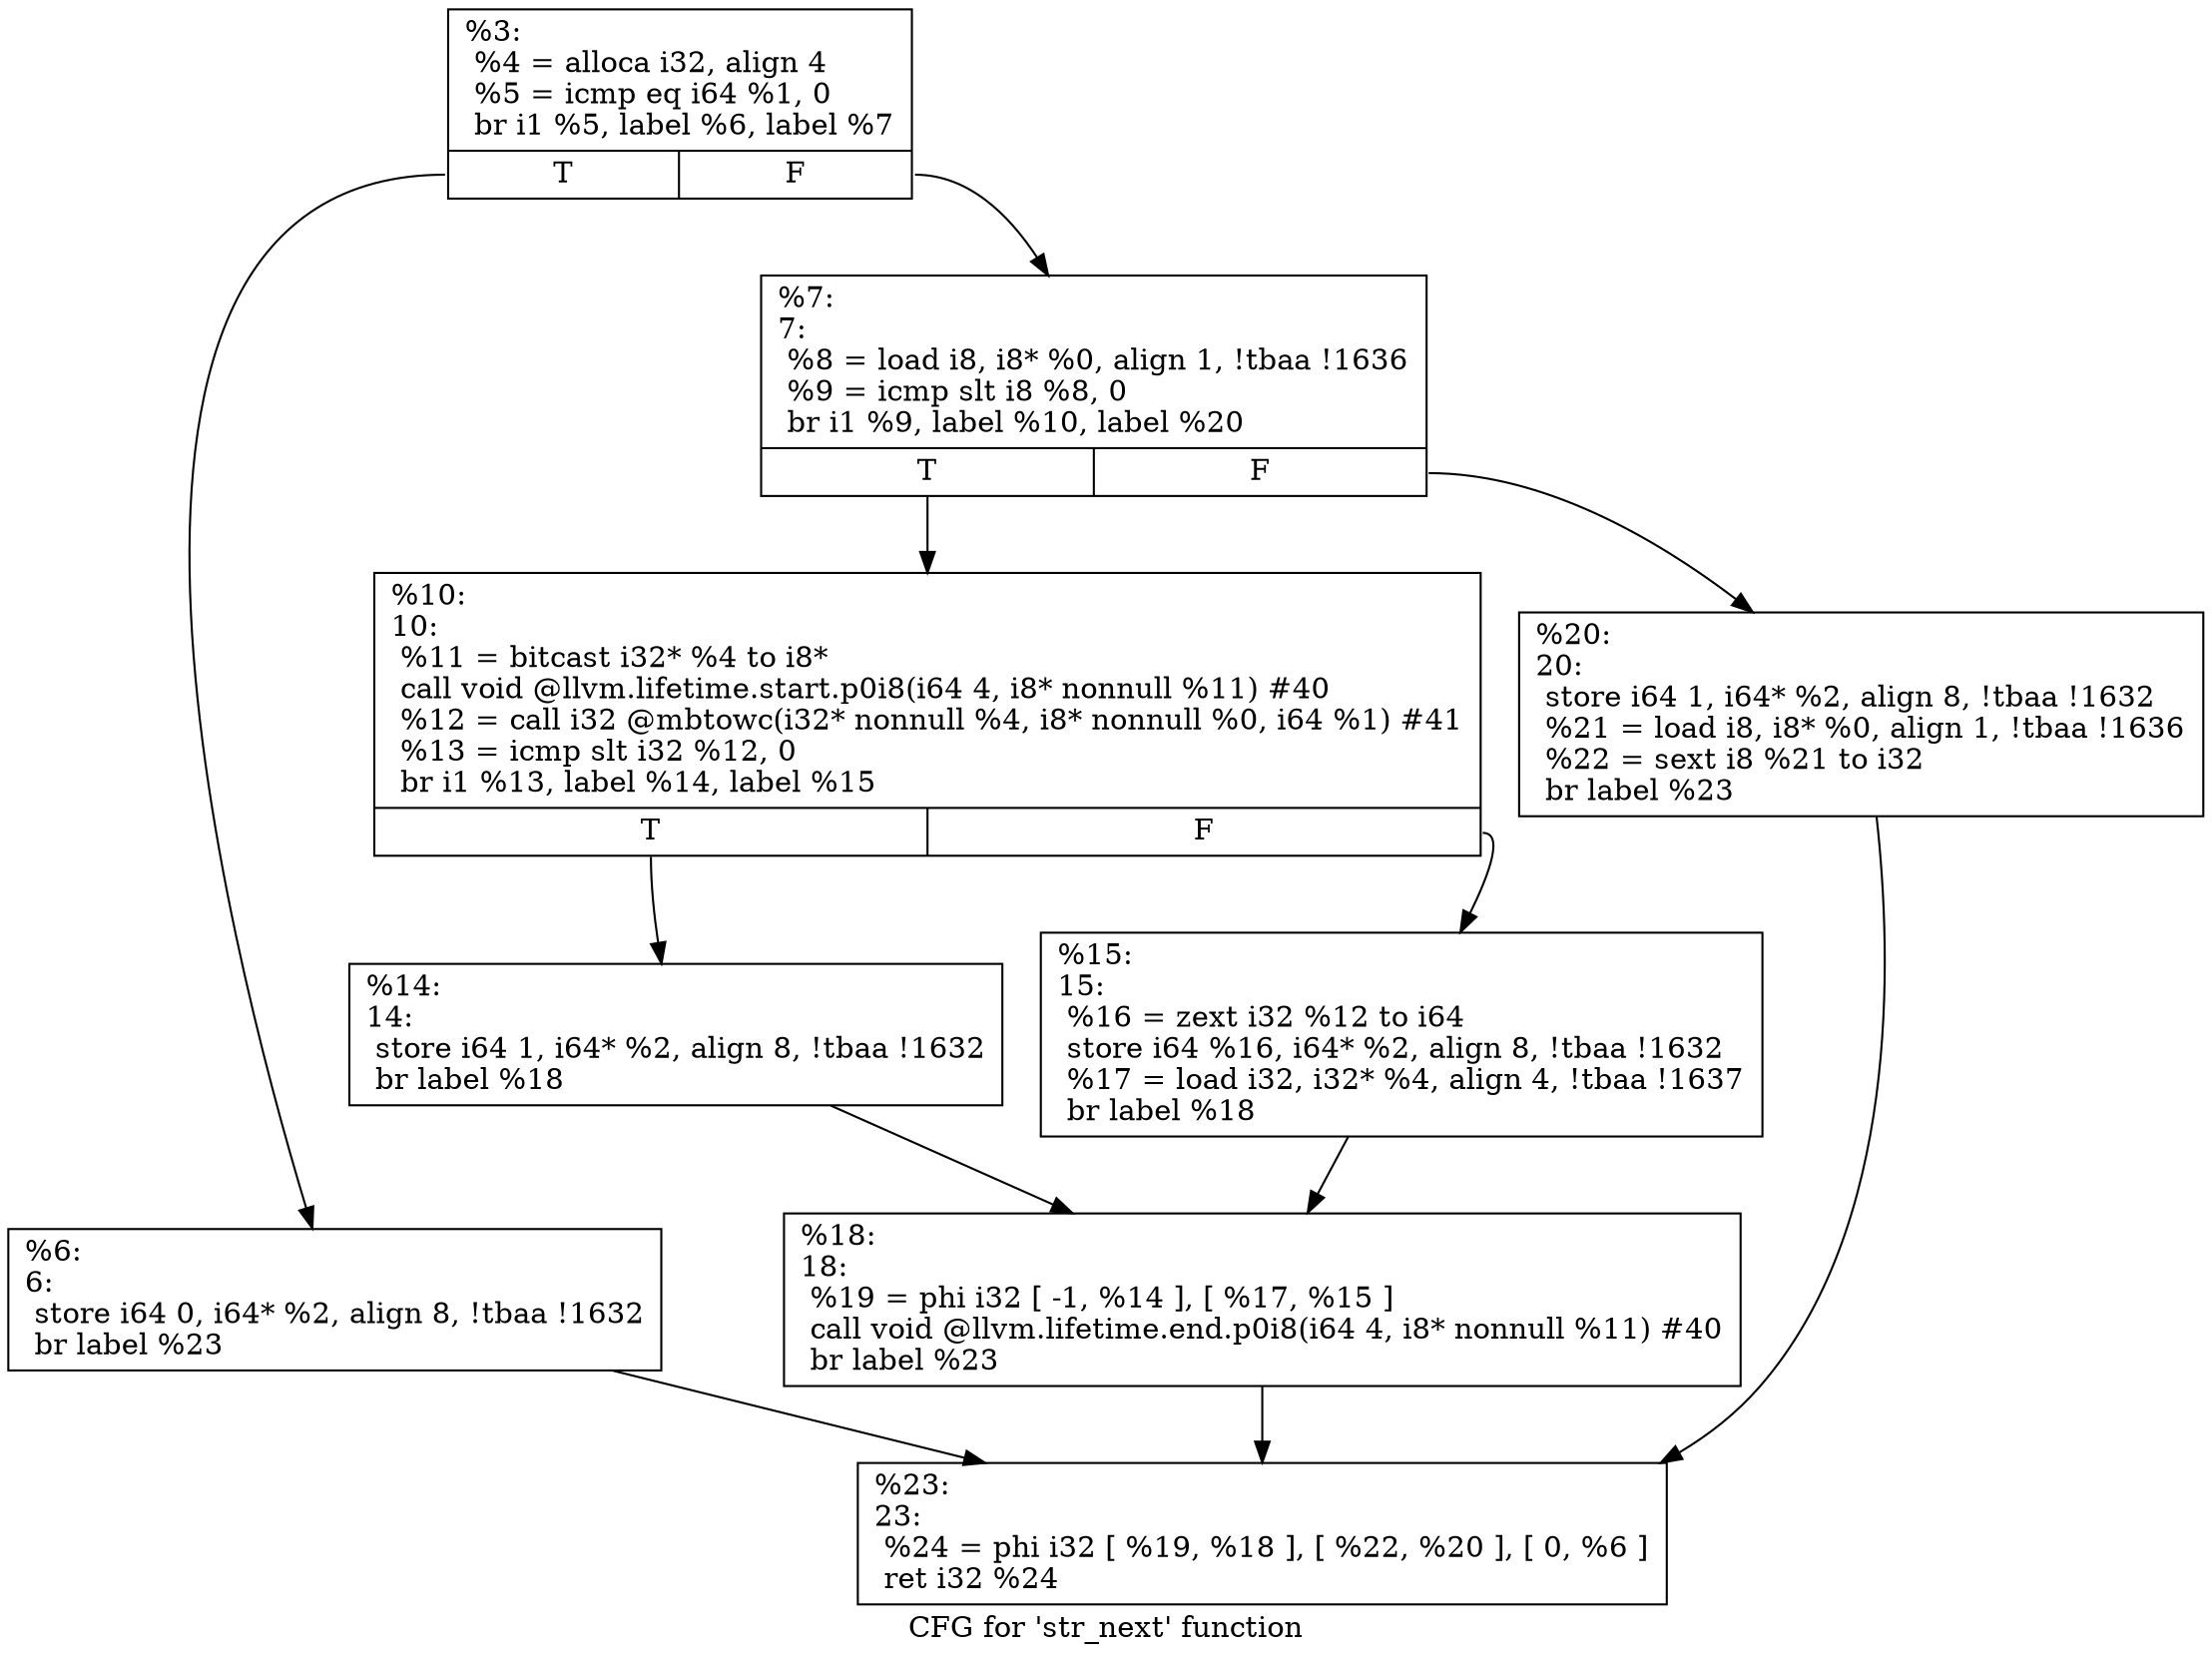 digraph "CFG for 'str_next' function" {
	label="CFG for 'str_next' function";

	Node0x1b24a80 [shape=record,label="{%3:\l  %4 = alloca i32, align 4\l  %5 = icmp eq i64 %1, 0\l  br i1 %5, label %6, label %7\l|{<s0>T|<s1>F}}"];
	Node0x1b24a80:s0 -> Node0x1b24ad0;
	Node0x1b24a80:s1 -> Node0x1b24b20;
	Node0x1b24ad0 [shape=record,label="{%6:\l6:                                                \l  store i64 0, i64* %2, align 8, !tbaa !1632\l  br label %23\l}"];
	Node0x1b24ad0 -> Node0x1b24d00;
	Node0x1b24b20 [shape=record,label="{%7:\l7:                                                \l  %8 = load i8, i8* %0, align 1, !tbaa !1636\l  %9 = icmp slt i8 %8, 0\l  br i1 %9, label %10, label %20\l|{<s0>T|<s1>F}}"];
	Node0x1b24b20:s0 -> Node0x1b24b70;
	Node0x1b24b20:s1 -> Node0x1b24cb0;
	Node0x1b24b70 [shape=record,label="{%10:\l10:                                               \l  %11 = bitcast i32* %4 to i8*\l  call void @llvm.lifetime.start.p0i8(i64 4, i8* nonnull %11) #40\l  %12 = call i32 @mbtowc(i32* nonnull %4, i8* nonnull %0, i64 %1) #41\l  %13 = icmp slt i32 %12, 0\l  br i1 %13, label %14, label %15\l|{<s0>T|<s1>F}}"];
	Node0x1b24b70:s0 -> Node0x1b24bc0;
	Node0x1b24b70:s1 -> Node0x1b24c10;
	Node0x1b24bc0 [shape=record,label="{%14:\l14:                                               \l  store i64 1, i64* %2, align 8, !tbaa !1632\l  br label %18\l}"];
	Node0x1b24bc0 -> Node0x1b24c60;
	Node0x1b24c10 [shape=record,label="{%15:\l15:                                               \l  %16 = zext i32 %12 to i64\l  store i64 %16, i64* %2, align 8, !tbaa !1632\l  %17 = load i32, i32* %4, align 4, !tbaa !1637\l  br label %18\l}"];
	Node0x1b24c10 -> Node0x1b24c60;
	Node0x1b24c60 [shape=record,label="{%18:\l18:                                               \l  %19 = phi i32 [ -1, %14 ], [ %17, %15 ]\l  call void @llvm.lifetime.end.p0i8(i64 4, i8* nonnull %11) #40\l  br label %23\l}"];
	Node0x1b24c60 -> Node0x1b24d00;
	Node0x1b24cb0 [shape=record,label="{%20:\l20:                                               \l  store i64 1, i64* %2, align 8, !tbaa !1632\l  %21 = load i8, i8* %0, align 1, !tbaa !1636\l  %22 = sext i8 %21 to i32\l  br label %23\l}"];
	Node0x1b24cb0 -> Node0x1b24d00;
	Node0x1b24d00 [shape=record,label="{%23:\l23:                                               \l  %24 = phi i32 [ %19, %18 ], [ %22, %20 ], [ 0, %6 ]\l  ret i32 %24\l}"];
}
